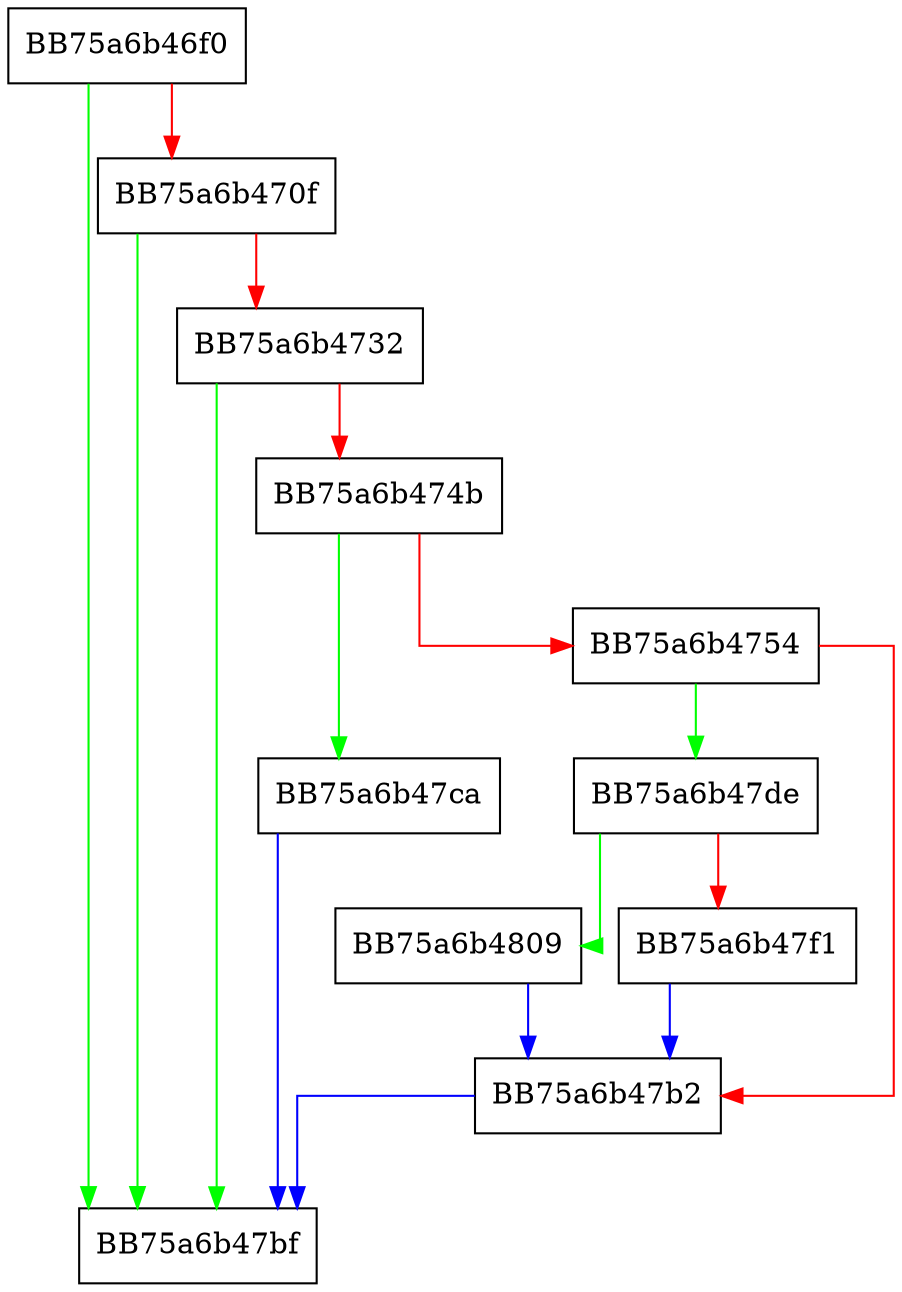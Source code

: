 digraph x32_plugin_esc {
  node [shape="box"];
  graph [splines=ortho];
  BB75a6b46f0 -> BB75a6b47bf [color="green"];
  BB75a6b46f0 -> BB75a6b470f [color="red"];
  BB75a6b470f -> BB75a6b47bf [color="green"];
  BB75a6b470f -> BB75a6b4732 [color="red"];
  BB75a6b4732 -> BB75a6b47bf [color="green"];
  BB75a6b4732 -> BB75a6b474b [color="red"];
  BB75a6b474b -> BB75a6b47ca [color="green"];
  BB75a6b474b -> BB75a6b4754 [color="red"];
  BB75a6b4754 -> BB75a6b47de [color="green"];
  BB75a6b4754 -> BB75a6b47b2 [color="red"];
  BB75a6b47b2 -> BB75a6b47bf [color="blue"];
  BB75a6b47ca -> BB75a6b47bf [color="blue"];
  BB75a6b47de -> BB75a6b4809 [color="green"];
  BB75a6b47de -> BB75a6b47f1 [color="red"];
  BB75a6b47f1 -> BB75a6b47b2 [color="blue"];
  BB75a6b4809 -> BB75a6b47b2 [color="blue"];
}